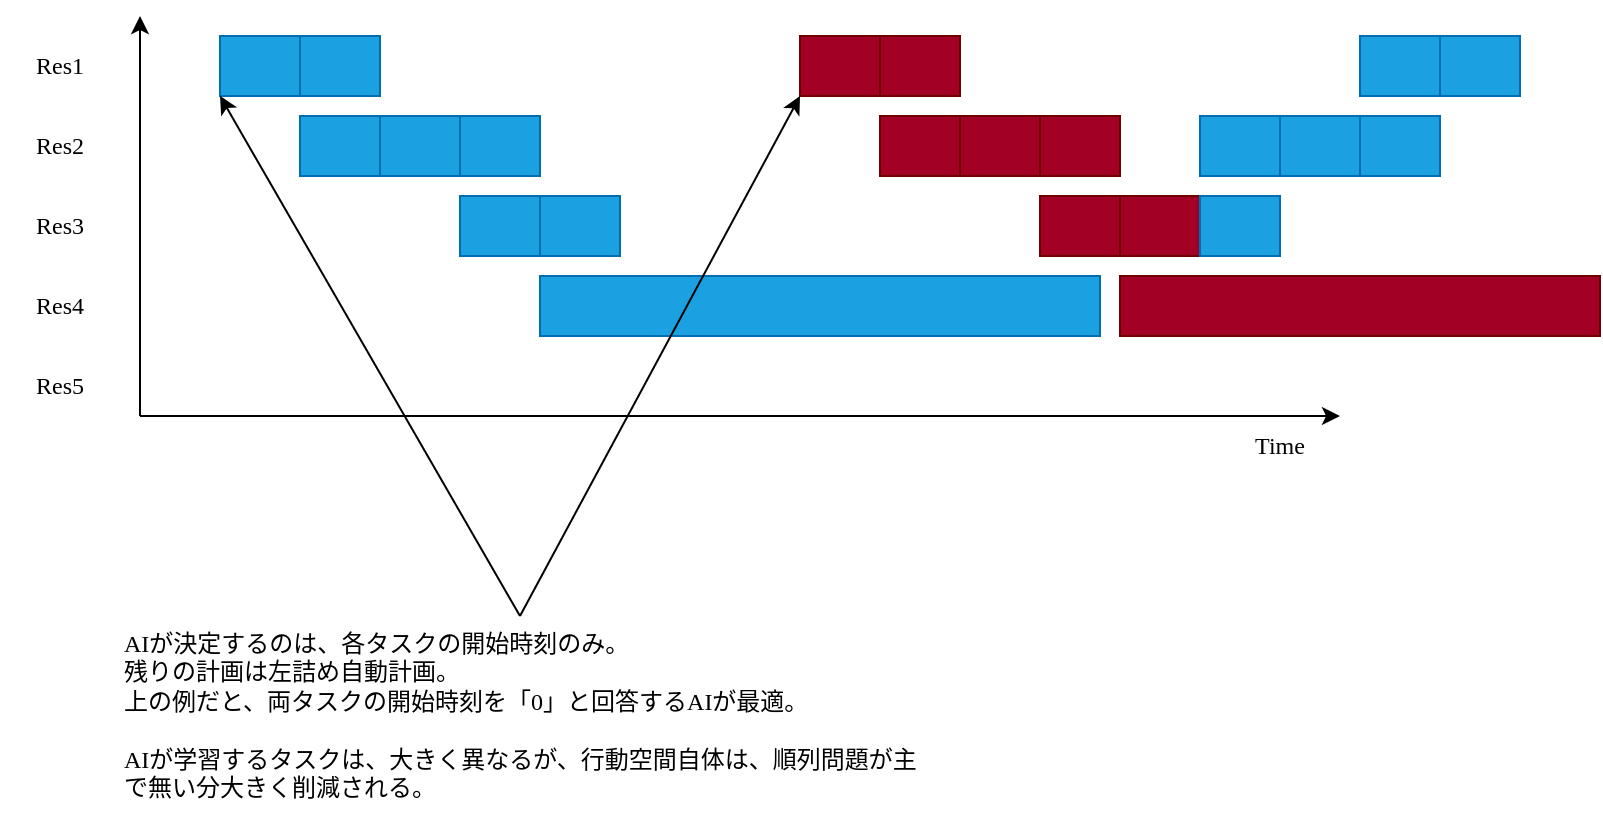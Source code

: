 <mxfile>
    <diagram id="dP5ohEwpkXfaMcjDxOXl" name="ページ1">
        <mxGraphModel dx="1160" dy="768" grid="1" gridSize="10" guides="1" tooltips="1" connect="1" arrows="1" fold="1" page="1" pageScale="1" pageWidth="827" pageHeight="1169" math="0" shadow="0">
            <root>
                <mxCell id="0"/>
                <mxCell id="1" parent="0"/>
                <mxCell id="37" value="" style="rounded=0;whiteSpace=wrap;html=1;fillColor=#1ba1e2;fontColor=#ffffff;strokeColor=#006EAF;fontFamily=Monoid;" parent="1" vertex="1">
                    <mxGeometry x="570" y="170" width="40" height="30" as="geometry"/>
                </mxCell>
                <mxCell id="3" value="" style="endArrow=classic;html=1;fontFamily=Monoid;" parent="1" edge="1">
                    <mxGeometry width="50" height="50" relative="1" as="geometry">
                        <mxPoint x="80" y="280" as="sourcePoint"/>
                        <mxPoint x="80" y="80" as="targetPoint"/>
                    </mxGeometry>
                </mxCell>
                <mxCell id="4" value="" style="endArrow=classic;html=1;fontFamily=Monoid;" parent="1" edge="1">
                    <mxGeometry width="50" height="50" relative="1" as="geometry">
                        <mxPoint x="80" y="280" as="sourcePoint"/>
                        <mxPoint x="680" y="280" as="targetPoint"/>
                    </mxGeometry>
                </mxCell>
                <mxCell id="5" value="Res1" style="text;html=1;strokeColor=none;fillColor=none;align=center;verticalAlign=middle;whiteSpace=wrap;rounded=0;fontFamily=Monoid;" parent="1" vertex="1">
                    <mxGeometry x="10" y="90" width="60" height="30" as="geometry"/>
                </mxCell>
                <mxCell id="6" value="Res3" style="text;html=1;strokeColor=none;fillColor=none;align=center;verticalAlign=middle;whiteSpace=wrap;rounded=0;fontFamily=Monoid;" parent="1" vertex="1">
                    <mxGeometry x="10" y="170" width="60" height="30" as="geometry"/>
                </mxCell>
                <mxCell id="7" value="Res4" style="text;html=1;strokeColor=none;fillColor=none;align=center;verticalAlign=middle;whiteSpace=wrap;rounded=0;fontFamily=Monoid;" parent="1" vertex="1">
                    <mxGeometry x="10" y="210" width="60" height="30" as="geometry"/>
                </mxCell>
                <mxCell id="8" value="Res5" style="text;html=1;strokeColor=none;fillColor=none;align=center;verticalAlign=middle;whiteSpace=wrap;rounded=0;fontFamily=Monoid;" parent="1" vertex="1">
                    <mxGeometry x="10" y="250" width="60" height="30" as="geometry"/>
                </mxCell>
                <mxCell id="9" value="Res2" style="text;html=1;strokeColor=none;fillColor=none;align=center;verticalAlign=middle;whiteSpace=wrap;rounded=0;fontFamily=Monoid;" parent="1" vertex="1">
                    <mxGeometry x="10" y="130" width="60" height="30" as="geometry"/>
                </mxCell>
                <mxCell id="10" value="Time" style="text;html=1;strokeColor=none;fillColor=none;align=center;verticalAlign=middle;whiteSpace=wrap;rounded=0;fontFamily=Monoid;" parent="1" vertex="1">
                    <mxGeometry x="620" y="280" width="60" height="30" as="geometry"/>
                </mxCell>
                <mxCell id="21" value="" style="rounded=0;whiteSpace=wrap;html=1;fillColor=#1ba1e2;fontColor=#ffffff;strokeColor=#006EAF;fontFamily=Monoid;" parent="1" vertex="1">
                    <mxGeometry x="120" y="90" width="40" height="30" as="geometry"/>
                </mxCell>
                <mxCell id="22" value="" style="rounded=0;whiteSpace=wrap;html=1;fillColor=#1ba1e2;fontColor=#ffffff;strokeColor=#006EAF;fontFamily=Monoid;" parent="1" vertex="1">
                    <mxGeometry x="160" y="90" width="40" height="30" as="geometry"/>
                </mxCell>
                <mxCell id="23" value="" style="rounded=0;whiteSpace=wrap;html=1;fillColor=#1ba1e2;fontColor=#ffffff;strokeColor=#006EAF;fontFamily=Monoid;" parent="1" vertex="1">
                    <mxGeometry x="160" y="130" width="40" height="30" as="geometry"/>
                </mxCell>
                <mxCell id="24" value="" style="rounded=0;whiteSpace=wrap;html=1;fillColor=#1ba1e2;fontColor=#ffffff;strokeColor=#006EAF;fontFamily=Monoid;" parent="1" vertex="1">
                    <mxGeometry x="200" y="130" width="40" height="30" as="geometry"/>
                </mxCell>
                <mxCell id="25" value="" style="rounded=0;whiteSpace=wrap;html=1;fillColor=#1ba1e2;fontColor=#ffffff;strokeColor=#006EAF;fontFamily=Monoid;" parent="1" vertex="1">
                    <mxGeometry x="240" y="130" width="40" height="30" as="geometry"/>
                </mxCell>
                <mxCell id="26" value="" style="rounded=0;whiteSpace=wrap;html=1;fillColor=#1ba1e2;fontColor=#ffffff;strokeColor=#006EAF;fontFamily=Monoid;" parent="1" vertex="1">
                    <mxGeometry x="240" y="170" width="40" height="30" as="geometry"/>
                </mxCell>
                <mxCell id="27" value="" style="rounded=0;whiteSpace=wrap;html=1;fillColor=#1ba1e2;fontColor=#ffffff;strokeColor=#006EAF;fontFamily=Monoid;" parent="1" vertex="1">
                    <mxGeometry x="280" y="170" width="40" height="30" as="geometry"/>
                </mxCell>
                <mxCell id="28" value="" style="rounded=0;whiteSpace=wrap;html=1;fillColor=#1ba1e2;fontColor=#ffffff;strokeColor=#006EAF;fontFamily=Monoid;" parent="1" vertex="1">
                    <mxGeometry x="280" y="210" width="280" height="30" as="geometry"/>
                </mxCell>
                <mxCell id="29" value="" style="rounded=0;whiteSpace=wrap;html=1;fillColor=#a20025;fontColor=#ffffff;strokeColor=#6F0000;fontFamily=Monoid;" parent="1" vertex="1">
                    <mxGeometry x="410" y="90" width="40" height="30" as="geometry"/>
                </mxCell>
                <mxCell id="30" value="" style="rounded=0;whiteSpace=wrap;html=1;fillColor=#a20025;fontColor=#ffffff;strokeColor=#6F0000;fontFamily=Monoid;" parent="1" vertex="1">
                    <mxGeometry x="450" y="90" width="40" height="30" as="geometry"/>
                </mxCell>
                <mxCell id="31" value="" style="rounded=0;whiteSpace=wrap;html=1;fillColor=#a20025;fontColor=#ffffff;strokeColor=#6F0000;fontFamily=Monoid;" parent="1" vertex="1">
                    <mxGeometry x="450" y="130" width="40" height="30" as="geometry"/>
                </mxCell>
                <mxCell id="32" value="" style="rounded=0;whiteSpace=wrap;html=1;fillColor=#a20025;fontColor=#ffffff;strokeColor=#6F0000;fontFamily=Monoid;" parent="1" vertex="1">
                    <mxGeometry x="490" y="130" width="40" height="30" as="geometry"/>
                </mxCell>
                <mxCell id="33" value="" style="rounded=0;whiteSpace=wrap;html=1;fillColor=#a20025;fontColor=#ffffff;strokeColor=#6F0000;fontFamily=Monoid;" parent="1" vertex="1">
                    <mxGeometry x="530" y="130" width="40" height="30" as="geometry"/>
                </mxCell>
                <mxCell id="34" value="" style="rounded=0;whiteSpace=wrap;html=1;fillColor=#a20025;fontColor=#ffffff;strokeColor=#6F0000;fontFamily=Monoid;" parent="1" vertex="1">
                    <mxGeometry x="530" y="170" width="40" height="30" as="geometry"/>
                </mxCell>
                <mxCell id="35" value="" style="rounded=0;whiteSpace=wrap;html=1;fillColor=#a20025;fontColor=#ffffff;strokeColor=#6F0000;fontFamily=Monoid;" parent="1" vertex="1">
                    <mxGeometry x="570" y="170" width="40" height="30" as="geometry"/>
                </mxCell>
                <mxCell id="36" value="" style="rounded=0;whiteSpace=wrap;html=1;fillColor=#a20025;fontColor=#ffffff;strokeColor=#6F0000;fontFamily=Monoid;" parent="1" vertex="1">
                    <mxGeometry x="570" y="210" width="240" height="30" as="geometry"/>
                </mxCell>
                <mxCell id="40" value="" style="rounded=0;whiteSpace=wrap;html=1;fillColor=#1ba1e2;fontColor=#ffffff;strokeColor=#006EAF;fontFamily=Monoid;" parent="1" vertex="1">
                    <mxGeometry x="610" y="170" width="40" height="30" as="geometry"/>
                </mxCell>
                <mxCell id="41" value="" style="rounded=0;whiteSpace=wrap;html=1;fillColor=#1ba1e2;fontColor=#ffffff;strokeColor=#006EAF;fontFamily=Monoid;" parent="1" vertex="1">
                    <mxGeometry x="610" y="130" width="40" height="30" as="geometry"/>
                </mxCell>
                <mxCell id="43" value="&lt;span style=&quot;color: rgba(0, 0, 0, 0); font-family: monospace; font-size: 0px; text-align: start;&quot;&gt;%3CmxGraphModel%3E%3Croot%3E%3CmxCell%20id%3D%220%22%2F%3E%3CmxCell%20id%3D%221%22%20parent%3D%220%22%2F%3E%3CmxCell%20id%3D%222%22%20value%3D%22%22%20style%3D%22rounded%3D0%3BwhiteSpace%3Dwrap%3Bhtml%3D1%3BfillColor%3D%231ba1e2%3BfontColor%3D%23ffffff%3BstrokeColor%3D%23006EAF%3B%22%20vertex%3D%221%22%20parent%3D%221%22%3E%3CmxGeometry%20x%3D%22650%22%20y%3D%22130%22%20width%3D%2240%22%20height%3D%2230%22%20as%3D%22geometry%22%2F%3E%3C%2FmxCell%3E%3C%2Froot%3E%3C%2FmxGraphModel%3E&lt;/span&gt;" style="rounded=0;whiteSpace=wrap;html=1;fillColor=#1ba1e2;fontColor=#ffffff;strokeColor=#006EAF;fontFamily=Monoid;" parent="1" vertex="1">
                    <mxGeometry x="650" y="130" width="40" height="30" as="geometry"/>
                </mxCell>
                <mxCell id="44" value="&lt;span style=&quot;color: rgba(0, 0, 0, 0); font-family: monospace; font-size: 0px; text-align: start;&quot;&gt;%3CmxGraphModel%3E%3Croot%3E%3CmxCell%20id%3D%220%22%2F%3E%3CmxCell%20id%3D%221%22%20parent%3D%220%22%2F%3E%3CmxCell%20id%3D%222%22%20value%3D%22%22%20style%3D%22rounded%3D0%3BwhiteSpace%3Dwrap%3Bhtml%3D1%3BfillColor%3D%231ba1e2%3BfontColor%3D%23ffffff%3BstrokeColor%3D%23006EAF%3B%22%20vertex%3D%221%22%20parent%3D%221%22%3E%3CmxGeometry%20x%3D%22650%22%20y%3D%22130%22%20width%3D%2240%22%20height%3D%2230%22%20as%3D%22geometry%22%2F%3E%3C%2FmxCell%3E%3C%2Froot%3E%3C%2FmxGraphModel%3E&lt;/span&gt;" style="rounded=0;whiteSpace=wrap;html=1;fillColor=#1ba1e2;fontColor=#ffffff;strokeColor=#006EAF;fontFamily=Monoid;" parent="1" vertex="1">
                    <mxGeometry x="690" y="130" width="40" height="30" as="geometry"/>
                </mxCell>
                <mxCell id="45" value="&lt;span style=&quot;color: rgba(0, 0, 0, 0); font-family: monospace; font-size: 0px; text-align: start;&quot;&gt;%3CmxGraphModel%3E%3Croot%3E%3CmxCell%20id%3D%220%22%2F%3E%3CmxCell%20id%3D%221%22%20parent%3D%220%22%2F%3E%3CmxCell%20id%3D%222%22%20value%3D%22%22%20style%3D%22rounded%3D0%3BwhiteSpace%3Dwrap%3Bhtml%3D1%3BfillColor%3D%231ba1e2%3BfontColor%3D%23ffffff%3BstrokeColor%3D%23006EAF%3B%22%20vertex%3D%221%22%20parent%3D%221%22%3E%3CmxGeometry%20x%3D%22650%22%20y%3D%22130%22%20width%3D%2240%22%20height%3D%2230%22%20as%3D%22geometry%22%2F%3E%3C%2FmxCell%3E%3C%2Froot%3E%3C%2FmxGraphModel%3E&lt;/span&gt;" style="rounded=0;whiteSpace=wrap;html=1;fillColor=#1ba1e2;fontColor=#ffffff;strokeColor=#006EAF;fontFamily=Monoid;" parent="1" vertex="1">
                    <mxGeometry x="690" y="90" width="40" height="30" as="geometry"/>
                </mxCell>
                <mxCell id="46" value="&lt;span style=&quot;color: rgba(0, 0, 0, 0); font-family: monospace; font-size: 0px; text-align: start;&quot;&gt;%3CmxGraphModel%3E%3Croot%3E%3CmxCell%20id%3D%220%22%2F%3E%3CmxCell%20id%3D%221%22%20parent%3D%220%22%2F%3E%3CmxCell%20id%3D%222%22%20value%3D%22%22%20style%3D%22rounded%3D0%3BwhiteSpace%3Dwrap%3Bhtml%3D1%3BfillColor%3D%231ba1e2%3BfontColor%3D%23ffffff%3BstrokeColor%3D%23006EAF%3B%22%20vertex%3D%221%22%20parent%3D%221%22%3E%3CmxGeometry%20x%3D%22650%22%20y%3D%22130%22%20width%3D%2240%22%20height%3D%2230%22%20as%3D%22geometry%22%2F%3E%3C%2FmxCell%3E%3C%2Froot%3E%3C%2FmxGraphModel%3E&lt;/span&gt;" style="rounded=0;whiteSpace=wrap;html=1;fillColor=#1ba1e2;fontColor=#ffffff;strokeColor=#006EAF;fontFamily=Monoid;" parent="1" vertex="1">
                    <mxGeometry x="730" y="90" width="40" height="30" as="geometry"/>
                </mxCell>
                <mxCell id="47" value="" style="endArrow=classic;html=1;exitX=0.5;exitY=0;exitDx=0;exitDy=0;fontFamily=Monoid;" parent="1" source="49" edge="1">
                    <mxGeometry width="50" height="50" relative="1" as="geometry">
                        <mxPoint x="120" y="370" as="sourcePoint"/>
                        <mxPoint x="120" y="120" as="targetPoint"/>
                    </mxGeometry>
                </mxCell>
                <mxCell id="48" value="" style="endArrow=classic;html=1;exitX=0.5;exitY=0;exitDx=0;exitDy=0;fontFamily=Monoid;" parent="1" source="49" edge="1">
                    <mxGeometry width="50" height="50" relative="1" as="geometry">
                        <mxPoint x="410" y="370" as="sourcePoint"/>
                        <mxPoint x="410" y="120" as="targetPoint"/>
                    </mxGeometry>
                </mxCell>
                <mxCell id="49" value="AIが決定するのは、各タスクの開始時刻のみ。&lt;br&gt;&lt;div style=&quot;&quot;&gt;&lt;span style=&quot;background-color: initial;&quot;&gt;残りの計画は左詰め自動計画。&lt;/span&gt;&lt;/div&gt;&lt;div style=&quot;&quot;&gt;&lt;span style=&quot;background-color: initial;&quot;&gt;上の例だと、両タスクの開始時刻を「0」と回答するAIが最適。&lt;/span&gt;&lt;/div&gt;&lt;div style=&quot;&quot;&gt;&lt;span style=&quot;background-color: initial;&quot;&gt;&lt;br&gt;&lt;/span&gt;&lt;/div&gt;&lt;div style=&quot;&quot;&gt;AIが学習するタスクは、大きく異なるが、行動空間自体は、順列問題が主で無い分大きく削減される。&lt;/div&gt;" style="text;html=1;strokeColor=none;fillColor=none;align=left;verticalAlign=top;whiteSpace=wrap;rounded=0;fontFamily=Monoid;" parent="1" vertex="1">
                    <mxGeometry x="70" y="380" width="400" height="100" as="geometry"/>
                </mxCell>
            </root>
        </mxGraphModel>
    </diagram>
</mxfile>